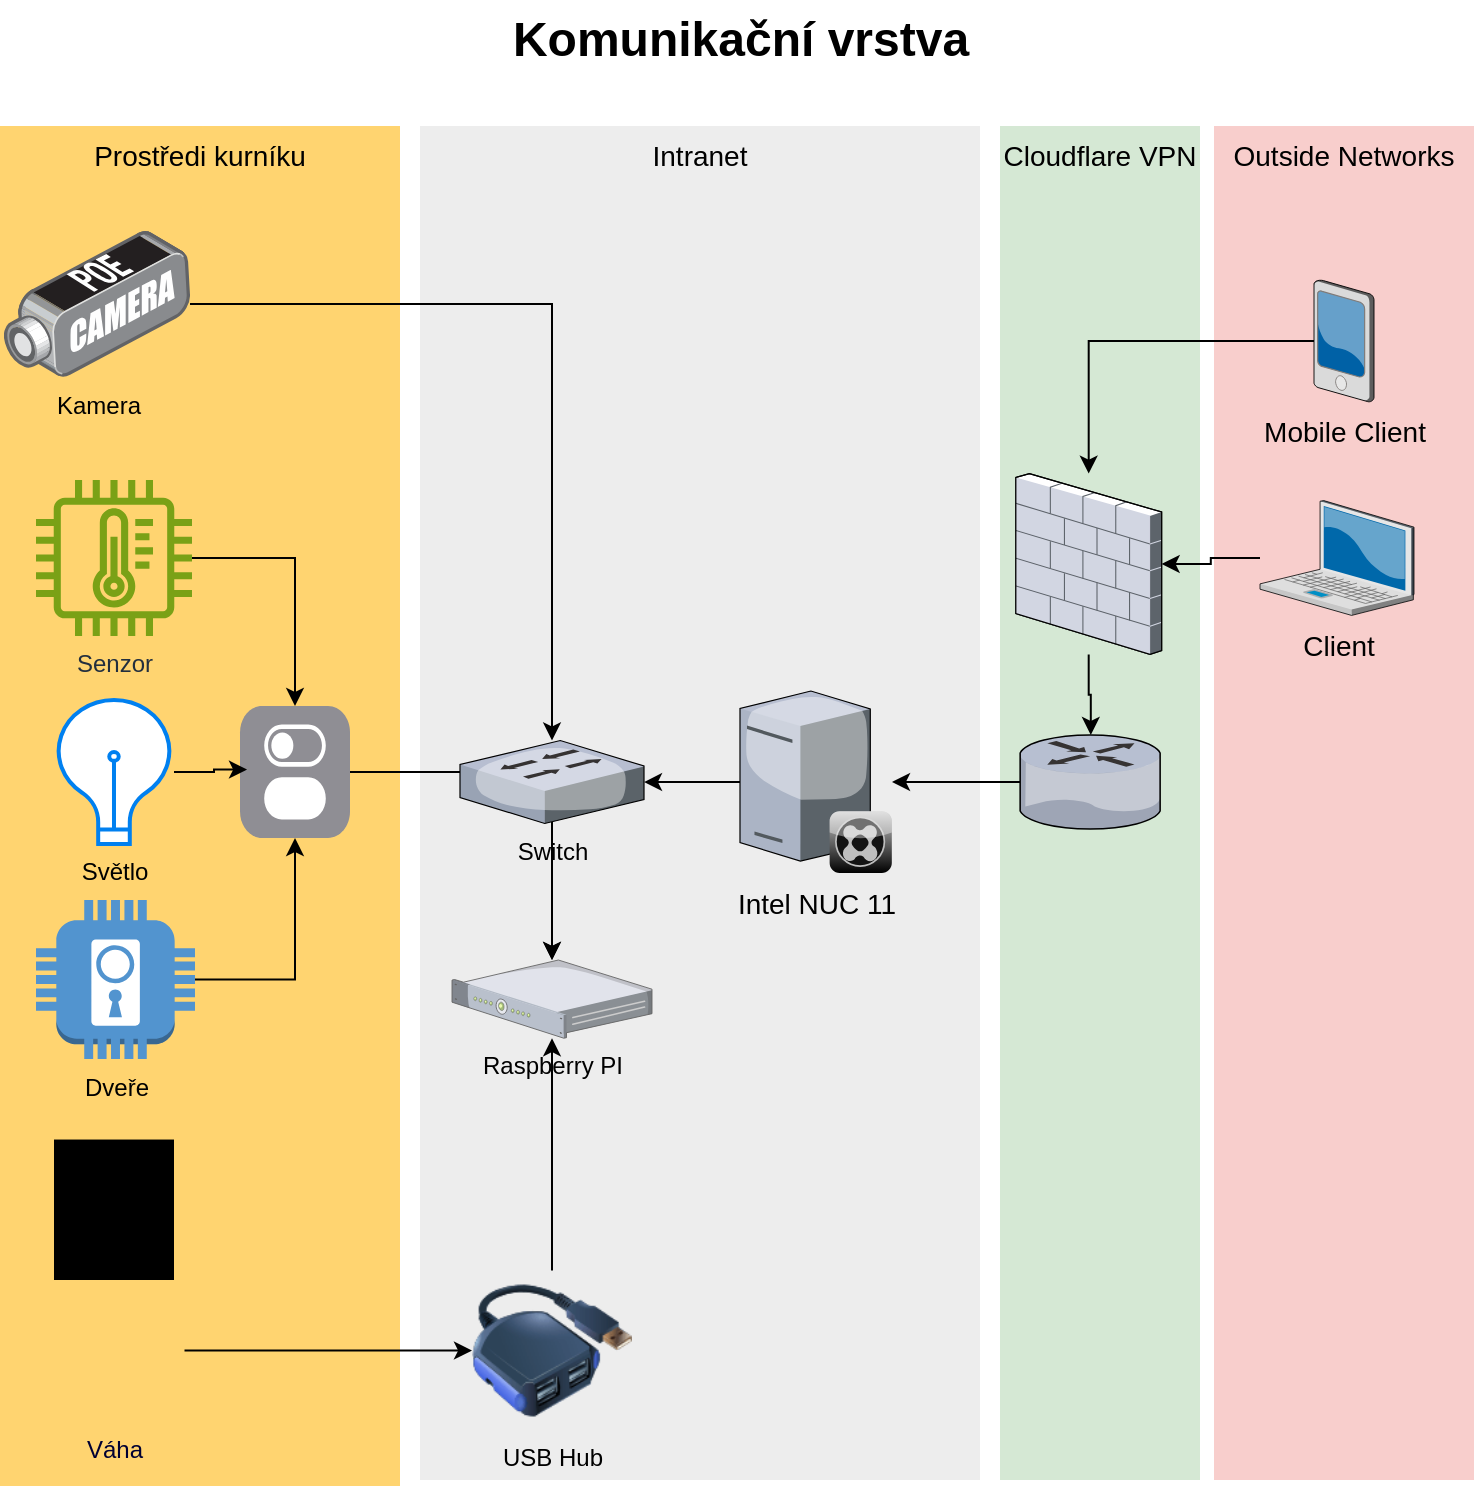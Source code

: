 <mxfile version="26.0.16">
  <diagram name="Page-1" id="e3a06f82-3646-2815-327d-82caf3d4e204">
    <mxGraphModel dx="1647" dy="905" grid="1" gridSize="10" guides="1" tooltips="1" connect="1" arrows="1" fold="1" page="1" pageScale="1.5" pageWidth="1169" pageHeight="826" background="none" math="0" shadow="0">
      <root>
        <mxCell id="0" style=";html=1;" />
        <mxCell id="1" style=";html=1;" parent="0" />
        <mxCell id="6a7d8f32e03d9370-61" value="Outside Networks" style="whiteSpace=wrap;html=1;fillColor=#f8cecc;fontSize=14;strokeColor=none;verticalAlign=top;" parent="1" vertex="1">
          <mxGeometry x="877" y="133" width="130" height="677" as="geometry" />
        </mxCell>
        <mxCell id="6a7d8f32e03d9370-60" value="Cloudflare VPN" style="whiteSpace=wrap;html=1;fillColor=#d5e8d4;fontSize=14;strokeColor=none;verticalAlign=top;" parent="1" vertex="1">
          <mxGeometry x="770" y="133" width="100" height="677" as="geometry" />
        </mxCell>
        <mxCell id="6a7d8f32e03d9370-59" value="Intranet" style="whiteSpace=wrap;html=1;fillColor=#EDEDED;fontSize=14;strokeColor=none;verticalAlign=top;" parent="1" vertex="1">
          <mxGeometry x="480" y="133" width="280" height="677" as="geometry" />
        </mxCell>
        <mxCell id="6a7d8f32e03d9370-57" value="Prostředi kurníku" style="whiteSpace=wrap;html=1;fillColor=#FFD470;gradientColor=none;fontSize=14;strokeColor=none;verticalAlign=top;" parent="1" vertex="1">
          <mxGeometry x="270" y="133" width="200" height="680" as="geometry" />
        </mxCell>
        <mxCell id="TYWG_mC_pcNetwADDeM8-35" style="edgeStyle=orthogonalEdgeStyle;shape=connector;rounded=0;orthogonalLoop=1;jettySize=auto;html=1;strokeColor=default;align=center;verticalAlign=middle;fontFamily=Helvetica;fontSize=11;fontColor=default;labelBackgroundColor=default;endArrow=classic;endFill=1;" parent="1" source="6a7d8f32e03d9370-1" target="TYWG_mC_pcNetwADDeM8-30" edge="1">
          <mxGeometry relative="1" as="geometry" />
        </mxCell>
        <mxCell id="6a7d8f32e03d9370-1" value="Client" style="verticalLabelPosition=bottom;aspect=fixed;html=1;verticalAlign=top;strokeColor=none;shape=mxgraph.citrix.laptop_2;fillColor=#66B2FF;gradientColor=#0066CC;fontSize=14;" parent="1" vertex="1">
          <mxGeometry x="900" y="320.29" width="77" height="57.42" as="geometry" />
        </mxCell>
        <mxCell id="TYWG_mC_pcNetwADDeM8-34" style="edgeStyle=orthogonalEdgeStyle;shape=connector;rounded=0;orthogonalLoop=1;jettySize=auto;html=1;strokeColor=default;align=center;verticalAlign=middle;fontFamily=Helvetica;fontSize=11;fontColor=default;labelBackgroundColor=default;endArrow=classic;endFill=1;" parent="1" source="6a7d8f32e03d9370-6" target="TYWG_mC_pcNetwADDeM8-30" edge="1">
          <mxGeometry relative="1" as="geometry" />
        </mxCell>
        <mxCell id="6a7d8f32e03d9370-6" value="&lt;div&gt;Mobile Client&lt;/div&gt;&lt;div&gt;&lt;br&gt;&lt;/div&gt;" style="verticalLabelPosition=bottom;aspect=fixed;html=1;verticalAlign=top;strokeColor=none;shape=mxgraph.citrix.pda;fillColor=#66B2FF;gradientColor=#0066CC;fontSize=14;" parent="1" vertex="1">
          <mxGeometry x="927" y="210" width="30" height="61" as="geometry" />
        </mxCell>
        <mxCell id="TYWG_mC_pcNetwADDeM8-33" style="edgeStyle=orthogonalEdgeStyle;shape=connector;rounded=0;orthogonalLoop=1;jettySize=auto;html=1;strokeColor=default;align=center;verticalAlign=middle;fontFamily=Helvetica;fontSize=11;fontColor=default;labelBackgroundColor=default;endArrow=classic;endFill=1;" parent="1" source="6a7d8f32e03d9370-13" target="6a7d8f32e03d9370-14" edge="1">
          <mxGeometry relative="1" as="geometry" />
        </mxCell>
        <mxCell id="6a7d8f32e03d9370-13" value="" style="verticalLabelPosition=bottom;aspect=fixed;html=1;verticalAlign=top;strokeColor=none;shape=mxgraph.citrix.router;fillColor=#66B2FF;gradientColor=#0066CC;fontSize=14;" parent="1" vertex="1">
          <mxGeometry x="780" y="437.5" width="70.82" height="47" as="geometry" />
        </mxCell>
        <mxCell id="TYWG_mC_pcNetwADDeM8-32" style="edgeStyle=orthogonalEdgeStyle;shape=connector;rounded=0;orthogonalLoop=1;jettySize=auto;html=1;strokeColor=default;align=center;verticalAlign=middle;fontFamily=Helvetica;fontSize=11;fontColor=default;labelBackgroundColor=default;endArrow=classic;endFill=1;" parent="1" source="6a7d8f32e03d9370-14" target="TYWG_mC_pcNetwADDeM8-24" edge="1">
          <mxGeometry relative="1" as="geometry" />
        </mxCell>
        <mxCell id="6a7d8f32e03d9370-14" value="Intel NUC 11" style="verticalLabelPosition=bottom;aspect=fixed;html=1;verticalAlign=top;strokeColor=none;shape=mxgraph.citrix.xenclient_synchronizer;fillColor=#CCCCCC;gradientColor=#000000;gradientDirection=south;fontSize=14;" parent="1" vertex="1">
          <mxGeometry x="640.0" y="415.5" width="76" height="91" as="geometry" />
        </mxCell>
        <mxCell id="6a7d8f32e03d9370-62" value="Komunikační vrstva" style="text;strokeColor=none;fillColor=none;html=1;fontSize=24;fontStyle=1;verticalAlign=middle;align=center;" parent="1" vertex="1">
          <mxGeometry x="270" y="70" width="740" height="40" as="geometry" />
        </mxCell>
        <mxCell id="YJprLfJIQzR9bn_zoClw-4" value="" style="sketch=0;verticalLabelPosition=bottom;sketch=0;aspect=fixed;html=1;verticalAlign=top;strokeColor=none;fillColor=#000000;align=center;outlineConnect=0;pointerEvents=1;shape=mxgraph.citrix2.linux_apps;" parent="1" vertex="1">
          <mxGeometry x="297" y="639.77" width="60" height="70.23" as="geometry" />
        </mxCell>
        <mxCell id="TYWG_mC_pcNetwADDeM8-18" style="edgeStyle=orthogonalEdgeStyle;rounded=0;orthogonalLoop=1;jettySize=auto;html=1;" parent="1" source="TYWG_mC_pcNetwADDeM8-4" target="TYWG_mC_pcNetwADDeM8-24" edge="1">
          <mxGeometry relative="1" as="geometry">
            <mxPoint x="590" y="221.94" as="targetPoint" />
          </mxGeometry>
        </mxCell>
        <mxCell id="TYWG_mC_pcNetwADDeM8-4" value="Kamera" style="image;points=[];aspect=fixed;html=1;align=center;shadow=0;dashed=0;image=img/lib/allied_telesis/security/POE_DVS_Camera.svg;labelBackgroundColor=none;" parent="1" vertex="1">
          <mxGeometry x="272" y="185.29" width="93" height="73.31" as="geometry" />
        </mxCell>
        <mxCell id="TYWG_mC_pcNetwADDeM8-22" style="edgeStyle=orthogonalEdgeStyle;rounded=0;orthogonalLoop=1;jettySize=auto;html=1;" parent="1" source="TYWG_mC_pcNetwADDeM8-7" target="TYWG_mC_pcNetwADDeM8-19" edge="1">
          <mxGeometry relative="1" as="geometry" />
        </mxCell>
        <mxCell id="TYWG_mC_pcNetwADDeM8-7" value="Senzor" style="sketch=0;outlineConnect=0;fontColor=#232F3E;gradientColor=none;fillColor=#7AA116;strokeColor=none;dashed=0;verticalLabelPosition=bottom;verticalAlign=top;align=center;html=1;fontSize=12;fontStyle=0;aspect=fixed;pointerEvents=1;shape=mxgraph.aws4.iot_thing_temperature_sensor;" parent="1" vertex="1">
          <mxGeometry x="288" y="310" width="78" height="78" as="geometry" />
        </mxCell>
        <mxCell id="TYWG_mC_pcNetwADDeM8-11" value="Světlo" style="html=1;verticalLabelPosition=bottom;align=center;labelBackgroundColor=none;verticalAlign=top;strokeWidth=2;strokeColor=#0080F0;shadow=0;dashed=0;shape=mxgraph.ios7.icons.lightbulb;" parent="1" vertex="1">
          <mxGeometry x="297" y="420" width="60" height="72" as="geometry" />
        </mxCell>
        <mxCell id="TYWG_mC_pcNetwADDeM8-23" style="edgeStyle=orthogonalEdgeStyle;rounded=0;orthogonalLoop=1;jettySize=auto;html=1;" parent="1" source="TYWG_mC_pcNetwADDeM8-12" target="TYWG_mC_pcNetwADDeM8-19" edge="1">
          <mxGeometry relative="1" as="geometry" />
        </mxCell>
        <mxCell id="TYWG_mC_pcNetwADDeM8-12" value="Dveře" style="outlineConnect=0;dashed=0;verticalLabelPosition=bottom;verticalAlign=top;align=center;html=1;shape=mxgraph.aws3.door_lock;fillColor=#5294CF;gradientColor=none;" parent="1" vertex="1">
          <mxGeometry x="288" y="520" width="79.5" height="79.5" as="geometry" />
        </mxCell>
        <mxCell id="TYWG_mC_pcNetwADDeM8-16" style="edgeStyle=orthogonalEdgeStyle;rounded=0;orthogonalLoop=1;jettySize=auto;html=1;" parent="1" source="TYWG_mC_pcNetwADDeM8-13" target="TYWG_mC_pcNetwADDeM8-14" edge="1">
          <mxGeometry relative="1" as="geometry" />
        </mxCell>
        <mxCell id="TYWG_mC_pcNetwADDeM8-13" value="&lt;div&gt;Váha&lt;/div&gt;" style="shape=image;html=1;verticalAlign=top;verticalLabelPosition=bottom;labelBackgroundColor=none;imageAspect=0;aspect=fixed;image=https://cdn1.iconfinder.com/data/icons/electronics-outline-24/24/kitchen_scale_food_scale_weighing_scale_weight_machine_weight_scale-128.png;fontColor=#000033;imageBackground=none;imageBorder=none;" parent="1" vertex="1">
          <mxGeometry x="291.75" y="710" width="70.5" height="70.5" as="geometry" />
        </mxCell>
        <mxCell id="TYWG_mC_pcNetwADDeM8-28" style="edgeStyle=orthogonalEdgeStyle;rounded=0;orthogonalLoop=1;jettySize=auto;html=1;" parent="1" source="TYWG_mC_pcNetwADDeM8-14" target="TYWG_mC_pcNetwADDeM8-25" edge="1">
          <mxGeometry relative="1" as="geometry" />
        </mxCell>
        <mxCell id="TYWG_mC_pcNetwADDeM8-14" value="&lt;div&gt;USB Hub&lt;/div&gt;&lt;div&gt;&lt;br&gt;&lt;/div&gt;" style="image;html=1;image=img/lib/clip_art/computers/USB_Hub_128x128.png;labelBackgroundColor=none;" parent="1" vertex="1">
          <mxGeometry x="506" y="705.25" width="80" height="80" as="geometry" />
        </mxCell>
        <mxCell id="TYWG_mC_pcNetwADDeM8-26" style="edgeStyle=orthogonalEdgeStyle;rounded=0;orthogonalLoop=1;jettySize=auto;html=1;" parent="1" source="TYWG_mC_pcNetwADDeM8-19" target="TYWG_mC_pcNetwADDeM8-25" edge="1">
          <mxGeometry relative="1" as="geometry" />
        </mxCell>
        <mxCell id="TYWG_mC_pcNetwADDeM8-19" value="" style="html=1;strokeWidth=1;shadow=0;dashed=0;shape=mxgraph.ios7.misc.switch;fillColor=#8F8E94;strokeColor=none;buttonText=;strokeColor2=#222222;fontColor=#222222;fontSize=8;verticalLabelPosition=bottom;verticalAlign=top;align=center;sketch=0;" parent="1" vertex="1">
          <mxGeometry x="390" y="423" width="55" height="66" as="geometry" />
        </mxCell>
        <mxCell id="TYWG_mC_pcNetwADDeM8-20" style="edgeStyle=orthogonalEdgeStyle;rounded=0;orthogonalLoop=1;jettySize=auto;html=1;entryX=0.064;entryY=0.482;entryDx=0;entryDy=0;entryPerimeter=0;" parent="1" source="TYWG_mC_pcNetwADDeM8-11" target="TYWG_mC_pcNetwADDeM8-19" edge="1">
          <mxGeometry relative="1" as="geometry" />
        </mxCell>
        <mxCell id="TYWG_mC_pcNetwADDeM8-27" style="edgeStyle=orthogonalEdgeStyle;rounded=0;orthogonalLoop=1;jettySize=auto;html=1;endArrow=classic;endFill=1;" parent="1" source="TYWG_mC_pcNetwADDeM8-24" target="TYWG_mC_pcNetwADDeM8-25" edge="1">
          <mxGeometry relative="1" as="geometry" />
        </mxCell>
        <mxCell id="TYWG_mC_pcNetwADDeM8-24" value="&lt;div&gt;Switch&lt;/div&gt;&lt;div&gt;&lt;br&gt;&lt;/div&gt;" style="verticalLabelPosition=bottom;sketch=0;aspect=fixed;html=1;verticalAlign=top;strokeColor=none;align=center;outlineConnect=0;shape=mxgraph.citrix.switch;" parent="1" vertex="1">
          <mxGeometry x="500" y="440.25" width="92" height="41.5" as="geometry" />
        </mxCell>
        <mxCell id="TYWG_mC_pcNetwADDeM8-25" value="Raspberry PI" style="verticalLabelPosition=bottom;sketch=0;aspect=fixed;html=1;verticalAlign=top;strokeColor=none;align=center;outlineConnect=0;shape=mxgraph.citrix.1u_2u_server;" parent="1" vertex="1">
          <mxGeometry x="496" y="550" width="100" height="39.1" as="geometry" />
        </mxCell>
        <mxCell id="TYWG_mC_pcNetwADDeM8-31" style="edgeStyle=orthogonalEdgeStyle;shape=connector;rounded=0;orthogonalLoop=1;jettySize=auto;html=1;strokeColor=default;align=center;verticalAlign=middle;fontFamily=Helvetica;fontSize=11;fontColor=default;labelBackgroundColor=default;endArrow=classic;endFill=1;" parent="1" source="TYWG_mC_pcNetwADDeM8-30" target="6a7d8f32e03d9370-13" edge="1">
          <mxGeometry relative="1" as="geometry" />
        </mxCell>
        <mxCell id="TYWG_mC_pcNetwADDeM8-30" value="" style="verticalLabelPosition=bottom;sketch=0;aspect=fixed;html=1;verticalAlign=top;strokeColor=none;align=center;outlineConnect=0;shape=mxgraph.citrix.firewall;fontFamily=Helvetica;fontSize=11;fontColor=default;labelBackgroundColor=default;" parent="1" vertex="1">
          <mxGeometry x="777.92" y="306.81" width="72.9" height="90.4" as="geometry" />
        </mxCell>
      </root>
    </mxGraphModel>
  </diagram>
</mxfile>
